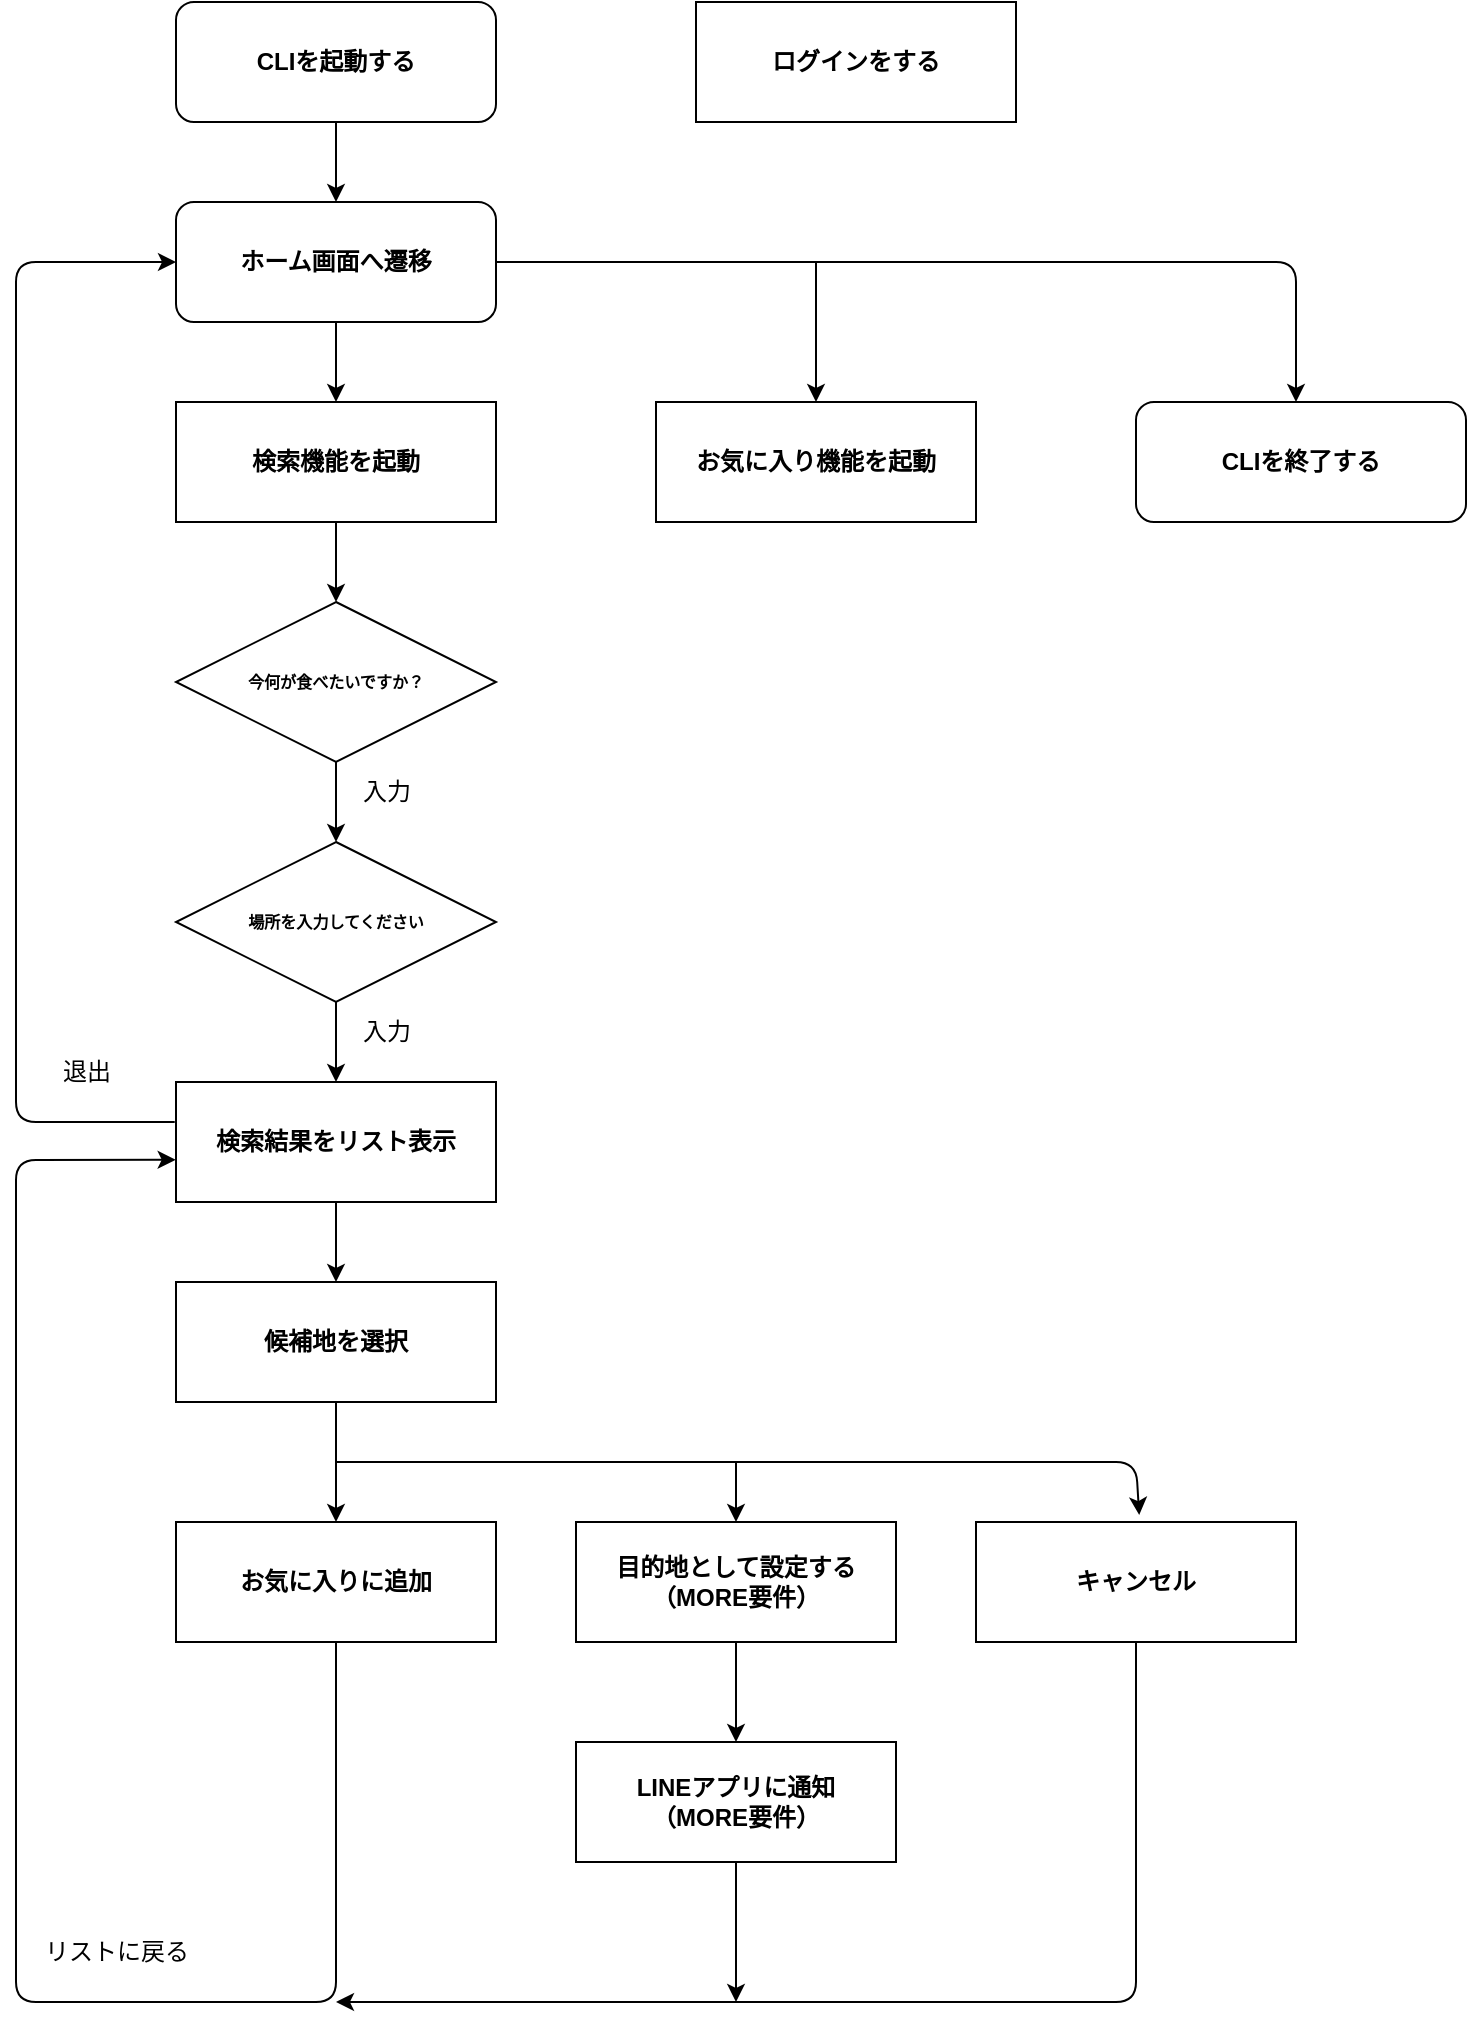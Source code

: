 <mxfile>
    <diagram id="kR8Rk-Sym4I4teVI_Am-" name="検索機能">
        <mxGraphModel dx="990" dy="1558" grid="1" gridSize="10" guides="1" tooltips="1" connect="1" arrows="1" fold="1" page="1" pageScale="1" pageWidth="827" pageHeight="1169" math="0" shadow="0">
            <root>
                <mxCell id="0"/>
                <mxCell id="1" parent="0"/>
                <mxCell id="13" style="edgeStyle=none;html=1;exitX=0.5;exitY=1;exitDx=0;exitDy=0;entryX=0.5;entryY=0;entryDx=0;entryDy=0;" parent="1" source="8" target="16" edge="1">
                    <mxGeometry relative="1" as="geometry"/>
                </mxCell>
                <mxCell id="8" value="&lt;h4&gt;CLIを起動する&lt;/h4&gt;" style="rounded=1;whiteSpace=wrap;html=1;" parent="1" vertex="1">
                    <mxGeometry x="120" y="120" width="160" height="60" as="geometry"/>
                </mxCell>
                <mxCell id="12" value="&lt;b&gt;ログインをする&lt;/b&gt;" style="rounded=0;whiteSpace=wrap;html=1;" parent="1" vertex="1">
                    <mxGeometry x="380" y="120" width="160" height="60" as="geometry"/>
                </mxCell>
                <mxCell id="20" value="" style="edgeStyle=none;html=1;" parent="1" source="16" edge="1">
                    <mxGeometry relative="1" as="geometry">
                        <mxPoint x="200.0" y="320" as="targetPoint"/>
                    </mxGeometry>
                </mxCell>
                <mxCell id="23" style="edgeStyle=none;html=1;exitX=1;exitY=0.5;exitDx=0;exitDy=0;entryX=0.5;entryY=0;entryDx=0;entryDy=0;" parent="1" source="16" edge="1">
                    <mxGeometry relative="1" as="geometry">
                        <mxPoint x="680" y="320" as="targetPoint"/>
                        <Array as="points">
                            <mxPoint x="440" y="250"/>
                            <mxPoint x="680" y="250"/>
                        </Array>
                    </mxGeometry>
                </mxCell>
                <mxCell id="16" value="&lt;b&gt;ホーム画面へ遷移&lt;/b&gt;" style="rounded=1;whiteSpace=wrap;html=1;" parent="1" vertex="1">
                    <mxGeometry x="120" y="220" width="160" height="60" as="geometry"/>
                </mxCell>
                <mxCell id="29" value="" style="edgeStyle=none;html=1;" parent="1" source="26" target="28" edge="1">
                    <mxGeometry relative="1" as="geometry"/>
                </mxCell>
                <mxCell id="26" value="&lt;b&gt;検索機能を起動&lt;/b&gt;" style="rounded=0;whiteSpace=wrap;html=1;" parent="1" vertex="1">
                    <mxGeometry x="120" y="320" width="160" height="60" as="geometry"/>
                </mxCell>
                <mxCell id="27" value="&lt;b&gt;お気に入り機能を起動&lt;/b&gt;" style="rounded=0;whiteSpace=wrap;html=1;" parent="1" vertex="1">
                    <mxGeometry x="360" y="320" width="160" height="60" as="geometry"/>
                </mxCell>
                <mxCell id="31" value="" style="edgeStyle=none;html=1;" parent="1" source="28" target="30" edge="1">
                    <mxGeometry relative="1" as="geometry"/>
                </mxCell>
                <mxCell id="28" value="&lt;h6&gt;今何が食べたいですか？&lt;/h6&gt;" style="rhombus;whiteSpace=wrap;html=1;" parent="1" vertex="1">
                    <mxGeometry x="120" y="420" width="160" height="80" as="geometry"/>
                </mxCell>
                <mxCell id="35" value="" style="edgeStyle=none;html=1;" parent="1" source="30" target="34" edge="1">
                    <mxGeometry relative="1" as="geometry"/>
                </mxCell>
                <mxCell id="30" value="&lt;h6&gt;場所を入力してください&lt;/h6&gt;" style="rhombus;whiteSpace=wrap;html=1;" parent="1" vertex="1">
                    <mxGeometry x="120" y="540" width="160" height="80" as="geometry"/>
                </mxCell>
                <mxCell id="33" value="入力" style="text;html=1;align=center;verticalAlign=middle;resizable=0;points=[];autosize=1;strokeColor=none;fillColor=none;" parent="1" vertex="1">
                    <mxGeometry x="200" y="500" width="50" height="30" as="geometry"/>
                </mxCell>
                <mxCell id="38" value="" style="edgeStyle=none;html=1;" parent="1" source="34" target="37" edge="1">
                    <mxGeometry relative="1" as="geometry"/>
                </mxCell>
                <mxCell id="39" style="edgeStyle=none;html=1;entryX=0;entryY=0.5;entryDx=0;entryDy=0;exitX=-0.004;exitY=0.334;exitDx=0;exitDy=0;exitPerimeter=0;" parent="1" source="34" target="16" edge="1">
                    <mxGeometry relative="1" as="geometry">
                        <mxPoint x="110" y="250" as="targetPoint"/>
                        <mxPoint x="120" y="679" as="sourcePoint"/>
                        <Array as="points">
                            <mxPoint x="40" y="680"/>
                            <mxPoint x="40" y="630"/>
                            <mxPoint x="40" y="250"/>
                        </Array>
                    </mxGeometry>
                </mxCell>
                <mxCell id="34" value="&lt;b&gt;検索結果をリスト表示&lt;/b&gt;" style="rounded=0;whiteSpace=wrap;html=1;align=center;" parent="1" vertex="1">
                    <mxGeometry x="120" y="660" width="160" height="60" as="geometry"/>
                </mxCell>
                <mxCell id="36" value="入力" style="text;html=1;align=center;verticalAlign=middle;resizable=0;points=[];autosize=1;strokeColor=none;fillColor=none;" parent="1" vertex="1">
                    <mxGeometry x="200" y="620" width="50" height="30" as="geometry"/>
                </mxCell>
                <mxCell id="43" value="" style="edgeStyle=none;html=1;" parent="1" source="37" target="42" edge="1">
                    <mxGeometry relative="1" as="geometry">
                        <Array as="points">
                            <mxPoint x="200" y="850"/>
                        </Array>
                    </mxGeometry>
                </mxCell>
                <mxCell id="37" value="&lt;b&gt;候補地を選択&lt;/b&gt;" style="rounded=0;whiteSpace=wrap;html=1;align=center;" parent="1" vertex="1">
                    <mxGeometry x="120" y="760" width="160" height="60" as="geometry"/>
                </mxCell>
                <mxCell id="41" value="退出" style="text;html=1;align=center;verticalAlign=middle;resizable=0;points=[];autosize=1;strokeColor=none;fillColor=none;" parent="1" vertex="1">
                    <mxGeometry x="50" y="640" width="50" height="30" as="geometry"/>
                </mxCell>
                <mxCell id="51" style="edgeStyle=none;html=1;exitX=0.5;exitY=1;exitDx=0;exitDy=0;entryX=-0.001;entryY=0.648;entryDx=0;entryDy=0;entryPerimeter=0;" parent="1" source="42" target="34" edge="1">
                    <mxGeometry relative="1" as="geometry">
                        <mxPoint x="40" y="1000" as="targetPoint"/>
                        <Array as="points">
                            <mxPoint x="200" y="1120"/>
                            <mxPoint x="120" y="1120"/>
                            <mxPoint x="40" y="1120"/>
                            <mxPoint x="40" y="1000"/>
                            <mxPoint x="40" y="850"/>
                            <mxPoint x="40" y="699"/>
                        </Array>
                    </mxGeometry>
                </mxCell>
                <mxCell id="42" value="&lt;b&gt;お気に入りに追加&lt;/b&gt;" style="rounded=0;whiteSpace=wrap;html=1;" parent="1" vertex="1">
                    <mxGeometry x="120" y="880" width="160" height="60" as="geometry"/>
                </mxCell>
                <mxCell id="52" style="edgeStyle=none;html=1;exitX=0.5;exitY=1;exitDx=0;exitDy=0;" parent="1" source="46" edge="1">
                    <mxGeometry relative="1" as="geometry">
                        <mxPoint x="200" y="1120" as="targetPoint"/>
                        <Array as="points">
                            <mxPoint x="600" y="1120"/>
                            <mxPoint x="400" y="1120"/>
                        </Array>
                    </mxGeometry>
                </mxCell>
                <mxCell id="46" value="&lt;b&gt;キャンセル&lt;/b&gt;" style="rounded=0;whiteSpace=wrap;html=1;" parent="1" vertex="1">
                    <mxGeometry x="520" y="880" width="160" height="60" as="geometry"/>
                </mxCell>
                <mxCell id="48" value="" style="endArrow=classic;html=1;entryX=0.51;entryY=-0.058;entryDx=0;entryDy=0;entryPerimeter=0;" parent="1" target="46" edge="1">
                    <mxGeometry width="50" height="50" relative="1" as="geometry">
                        <mxPoint x="200" y="850" as="sourcePoint"/>
                        <mxPoint x="400" y="850" as="targetPoint"/>
                        <Array as="points">
                            <mxPoint x="310" y="850"/>
                            <mxPoint x="400" y="850"/>
                            <mxPoint x="500" y="850"/>
                            <mxPoint x="600" y="850"/>
                        </Array>
                    </mxGeometry>
                </mxCell>
                <mxCell id="53" value="リストに戻る" style="text;html=1;align=center;verticalAlign=middle;resizable=0;points=[];autosize=1;strokeColor=none;fillColor=none;" parent="1" vertex="1">
                    <mxGeometry x="40" y="1080" width="100" height="30" as="geometry"/>
                </mxCell>
                <mxCell id="57" value="" style="edgeStyle=none;html=1;" parent="1" source="54" target="56" edge="1">
                    <mxGeometry relative="1" as="geometry"/>
                </mxCell>
                <mxCell id="54" value="&lt;b&gt;目的地として設定する（MORE要件）&lt;/b&gt;" style="rounded=0;whiteSpace=wrap;html=1;" parent="1" vertex="1">
                    <mxGeometry x="320" y="880" width="160" height="60" as="geometry"/>
                </mxCell>
                <mxCell id="55" value="" style="endArrow=classic;html=1;entryX=0.5;entryY=0;entryDx=0;entryDy=0;" parent="1" target="54" edge="1">
                    <mxGeometry width="50" height="50" relative="1" as="geometry">
                        <mxPoint x="400" y="850" as="sourcePoint"/>
                        <mxPoint x="410" y="820" as="targetPoint"/>
                    </mxGeometry>
                </mxCell>
                <mxCell id="58" style="edgeStyle=none;html=1;" parent="1" source="56" edge="1">
                    <mxGeometry relative="1" as="geometry">
                        <mxPoint x="400" y="1120" as="targetPoint"/>
                    </mxGeometry>
                </mxCell>
                <mxCell id="56" value="&lt;b&gt;LINEアプリに通知&lt;br&gt;（MORE要件）&lt;/b&gt;" style="rounded=0;whiteSpace=wrap;html=1;" parent="1" vertex="1">
                    <mxGeometry x="320" y="990" width="160" height="60" as="geometry"/>
                </mxCell>
                <mxCell id="KiKZV43gMIV1cnuspN1B-59" value="" style="endArrow=classic;html=1;entryX=0.5;entryY=0;entryDx=0;entryDy=0;" parent="1" target="27" edge="1">
                    <mxGeometry width="50" height="50" relative="1" as="geometry">
                        <mxPoint x="440" y="250" as="sourcePoint"/>
                        <mxPoint x="490" y="200" as="targetPoint"/>
                    </mxGeometry>
                </mxCell>
                <mxCell id="jABlIZs8kf6wU6cSvbs9-58" value="&lt;h4&gt;CLIを終了する&lt;/h4&gt;" style="rounded=1;whiteSpace=wrap;html=1;" parent="1" vertex="1">
                    <mxGeometry x="600" y="320" width="165" height="60" as="geometry"/>
                </mxCell>
            </root>
        </mxGraphModel>
    </diagram>
    <diagram name="お気に入り機能" id="drYywMHXbu5hPvQo5M0N">
        <mxGraphModel dx="990" dy="1558" grid="1" gridSize="10" guides="1" tooltips="1" connect="1" arrows="1" fold="1" page="1" pageScale="1" pageWidth="827" pageHeight="1169" math="0" shadow="0">
            <root>
                <mxCell id="BatHTG7nTybJTFZMMwU--0"/>
                <mxCell id="BatHTG7nTybJTFZMMwU--1" parent="BatHTG7nTybJTFZMMwU--0"/>
                <mxCell id="BatHTG7nTybJTFZMMwU--2" style="edgeStyle=none;html=1;exitX=0.5;exitY=1;exitDx=0;exitDy=0;entryX=0.5;entryY=0;entryDx=0;entryDy=0;" parent="BatHTG7nTybJTFZMMwU--1" source="BatHTG7nTybJTFZMMwU--3" target="BatHTG7nTybJTFZMMwU--5" edge="1">
                    <mxGeometry relative="1" as="geometry"/>
                </mxCell>
                <mxCell id="BatHTG7nTybJTFZMMwU--3" value="&lt;h4&gt;CLIを起動する&lt;/h4&gt;" style="rounded=1;whiteSpace=wrap;html=1;" parent="BatHTG7nTybJTFZMMwU--1" vertex="1">
                    <mxGeometry x="120" y="20" width="160" height="60" as="geometry"/>
                </mxCell>
                <mxCell id="BatHTG7nTybJTFZMMwU--4" style="edgeStyle=none;html=1;exitX=0.5;exitY=1;exitDx=0;exitDy=0;entryX=0.5;entryY=0;entryDx=0;entryDy=0;" parent="BatHTG7nTybJTFZMMwU--1" source="BatHTG7nTybJTFZMMwU--5" target="BatHTG7nTybJTFZMMwU--8" edge="1">
                    <mxGeometry relative="1" as="geometry"/>
                </mxCell>
                <mxCell id="BatHTG7nTybJTFZMMwU--5" value="&lt;b&gt;ログインをする&lt;/b&gt;" style="rounded=0;whiteSpace=wrap;html=1;" parent="BatHTG7nTybJTFZMMwU--1" vertex="1">
                    <mxGeometry x="120" y="120" width="160" height="60" as="geometry"/>
                </mxCell>
                <mxCell id="BatHTG7nTybJTFZMMwU--6" value="" style="edgeStyle=none;html=1;" parent="BatHTG7nTybJTFZMMwU--1" source="BatHTG7nTybJTFZMMwU--8" edge="1">
                    <mxGeometry relative="1" as="geometry">
                        <mxPoint x="200.0" y="320" as="targetPoint"/>
                    </mxGeometry>
                </mxCell>
                <mxCell id="BatHTG7nTybJTFZMMwU--7" style="edgeStyle=none;html=1;exitX=1;exitY=0.5;exitDx=0;exitDy=0;entryX=0.5;entryY=0;entryDx=0;entryDy=0;" parent="BatHTG7nTybJTFZMMwU--1" source="BatHTG7nTybJTFZMMwU--8" edge="1">
                    <mxGeometry relative="1" as="geometry">
                        <mxPoint x="680" y="320" as="targetPoint"/>
                        <Array as="points">
                            <mxPoint x="440" y="250"/>
                            <mxPoint x="680" y="250"/>
                        </Array>
                    </mxGeometry>
                </mxCell>
                <mxCell id="BatHTG7nTybJTFZMMwU--8" value="&lt;b&gt;ホーム画面へ遷移&lt;/b&gt;" style="rounded=1;whiteSpace=wrap;html=1;" parent="BatHTG7nTybJTFZMMwU--1" vertex="1">
                    <mxGeometry x="120" y="220" width="160" height="60" as="geometry"/>
                </mxCell>
                <mxCell id="PtVGrexAbRy5n7BiZR-B-0" value="" style="edgeStyle=none;html=1;" edge="1" parent="BatHTG7nTybJTFZMMwU--1" source="BatHTG7nTybJTFZMMwU--10" target="fFYv5AN2ROY5ySec23VN-0">
                    <mxGeometry relative="1" as="geometry"/>
                </mxCell>
                <mxCell id="BatHTG7nTybJTFZMMwU--10" value="&lt;b&gt;お気に入り機能の起動&lt;/b&gt;" style="rounded=0;whiteSpace=wrap;html=1;" parent="BatHTG7nTybJTFZMMwU--1" vertex="1">
                    <mxGeometry x="120" y="320" width="160" height="60" as="geometry"/>
                </mxCell>
                <mxCell id="BatHTG7nTybJTFZMMwU--11" value="検索機能の起動" style="rounded=0;whiteSpace=wrap;html=1;" parent="BatHTG7nTybJTFZMMwU--1" vertex="1">
                    <mxGeometry x="360" y="320" width="160" height="60" as="geometry"/>
                </mxCell>
                <mxCell id="BatHTG7nTybJTFZMMwU--35" value="" style="endArrow=classic;html=1;entryX=0.5;entryY=0;entryDx=0;entryDy=0;" parent="BatHTG7nTybJTFZMMwU--1" target="BatHTG7nTybJTFZMMwU--11" edge="1">
                    <mxGeometry width="50" height="50" relative="1" as="geometry">
                        <mxPoint x="440" y="250" as="sourcePoint"/>
                        <mxPoint x="490" y="200" as="targetPoint"/>
                    </mxGeometry>
                </mxCell>
                <mxCell id="BatHTG7nTybJTFZMMwU--36" value="&lt;h4&gt;CLIを終了する&lt;/h4&gt;" style="rounded=1;whiteSpace=wrap;html=1;" parent="BatHTG7nTybJTFZMMwU--1" vertex="1">
                    <mxGeometry x="600" y="320" width="165" height="60" as="geometry"/>
                </mxCell>
                <mxCell id="OicksIdeW0t63xlCzWEj-1" value="" style="edgeStyle=none;html=1;" edge="1" parent="BatHTG7nTybJTFZMMwU--1" source="fFYv5AN2ROY5ySec23VN-0" target="OicksIdeW0t63xlCzWEj-0">
                    <mxGeometry relative="1" as="geometry"/>
                </mxCell>
                <mxCell id="fFYv5AN2ROY5ySec23VN-0" value="&lt;b&gt;お気に入りリストの表示&lt;/b&gt;" style="rounded=0;whiteSpace=wrap;html=1;" parent="BatHTG7nTybJTFZMMwU--1" vertex="1">
                    <mxGeometry x="120" y="420" width="160" height="60" as="geometry"/>
                </mxCell>
                <mxCell id="OicksIdeW0t63xlCzWEj-3" value="" style="edgeStyle=none;html=1;" edge="1" parent="BatHTG7nTybJTFZMMwU--1" source="OicksIdeW0t63xlCzWEj-0">
                    <mxGeometry relative="1" as="geometry">
                        <mxPoint x="200" y="620" as="targetPoint"/>
                        <Array as="points">
                            <mxPoint x="200" y="620"/>
                        </Array>
                    </mxGeometry>
                </mxCell>
                <mxCell id="OicksIdeW0t63xlCzWEj-0" value="&lt;b&gt;お気に入りを選択&lt;/b&gt;" style="whiteSpace=wrap;html=1;rounded=0;" vertex="1" parent="BatHTG7nTybJTFZMMwU--1">
                    <mxGeometry x="120" y="520" width="160" height="60" as="geometry"/>
                </mxCell>
                <mxCell id="OicksIdeW0t63xlCzWEj-2" value="&lt;b&gt;お気に入りを削除&lt;/b&gt;" style="whiteSpace=wrap;html=1;rounded=0;" vertex="1" parent="BatHTG7nTybJTFZMMwU--1">
                    <mxGeometry x="120" y="620" width="160" height="60" as="geometry"/>
                </mxCell>
                <mxCell id="OicksIdeW0t63xlCzWEj-5" value="" style="endArrow=classic;html=1;entryX=0;entryY=0.5;entryDx=0;entryDy=0;" edge="1" parent="BatHTG7nTybJTFZMMwU--1" target="fFYv5AN2ROY5ySec23VN-0">
                    <mxGeometry width="50" height="50" relative="1" as="geometry">
                        <mxPoint x="400" y="760" as="sourcePoint"/>
                        <mxPoint x="40" y="450" as="targetPoint"/>
                        <Array as="points">
                            <mxPoint x="40" y="760"/>
                            <mxPoint x="40" y="660"/>
                            <mxPoint x="40" y="450"/>
                        </Array>
                    </mxGeometry>
                </mxCell>
                <mxCell id="OicksIdeW0t63xlCzWEj-6" value="&lt;b&gt;キャンセル&lt;/b&gt;" style="rounded=0;whiteSpace=wrap;html=1;" vertex="1" parent="BatHTG7nTybJTFZMMwU--1">
                    <mxGeometry x="320" y="630" width="160" height="60" as="geometry"/>
                </mxCell>
                <mxCell id="OicksIdeW0t63xlCzWEj-8" value="" style="endArrow=classic;html=1;entryX=0.51;entryY=-0.072;entryDx=0;entryDy=0;entryPerimeter=0;" edge="1" parent="BatHTG7nTybJTFZMMwU--1" target="OicksIdeW0t63xlCzWEj-6">
                    <mxGeometry width="50" height="50" relative="1" as="geometry">
                        <mxPoint x="200" y="600" as="sourcePoint"/>
                        <mxPoint x="400" y="600" as="targetPoint"/>
                        <Array as="points">
                            <mxPoint x="400" y="600"/>
                        </Array>
                    </mxGeometry>
                </mxCell>
                <mxCell id="OicksIdeW0t63xlCzWEj-9" value="" style="endArrow=classic;html=1;" edge="1" parent="BatHTG7nTybJTFZMMwU--1">
                    <mxGeometry width="50" height="50" relative="1" as="geometry">
                        <mxPoint x="400" y="690" as="sourcePoint"/>
                        <mxPoint x="400" y="760" as="targetPoint"/>
                    </mxGeometry>
                </mxCell>
                <mxCell id="OicksIdeW0t63xlCzWEj-10" value="" style="endArrow=classic;html=1;" edge="1" parent="BatHTG7nTybJTFZMMwU--1">
                    <mxGeometry width="50" height="50" relative="1" as="geometry">
                        <mxPoint x="200" y="680" as="sourcePoint"/>
                        <mxPoint x="200" y="760" as="targetPoint"/>
                    </mxGeometry>
                </mxCell>
                <mxCell id="ef8qZNYKettBXFEhqymT-0" value="リストに戻る" style="text;html=1;align=center;verticalAlign=middle;resizable=0;points=[];autosize=1;strokeColor=none;fillColor=none;" vertex="1" parent="BatHTG7nTybJTFZMMwU--1">
                    <mxGeometry x="40" y="720" width="100" height="30" as="geometry"/>
                </mxCell>
                <mxCell id="CNKRsiTvAfADAEhiE3yN-1" value="検索機能&lt;br&gt;（フィルタリング機能）" style="rounded=0;whiteSpace=wrap;html=1;" vertex="1" parent="BatHTG7nTybJTFZMMwU--1">
                    <mxGeometry x="570" y="800" width="160" height="60" as="geometry"/>
                </mxCell>
            </root>
        </mxGraphModel>
    </diagram>
</mxfile>